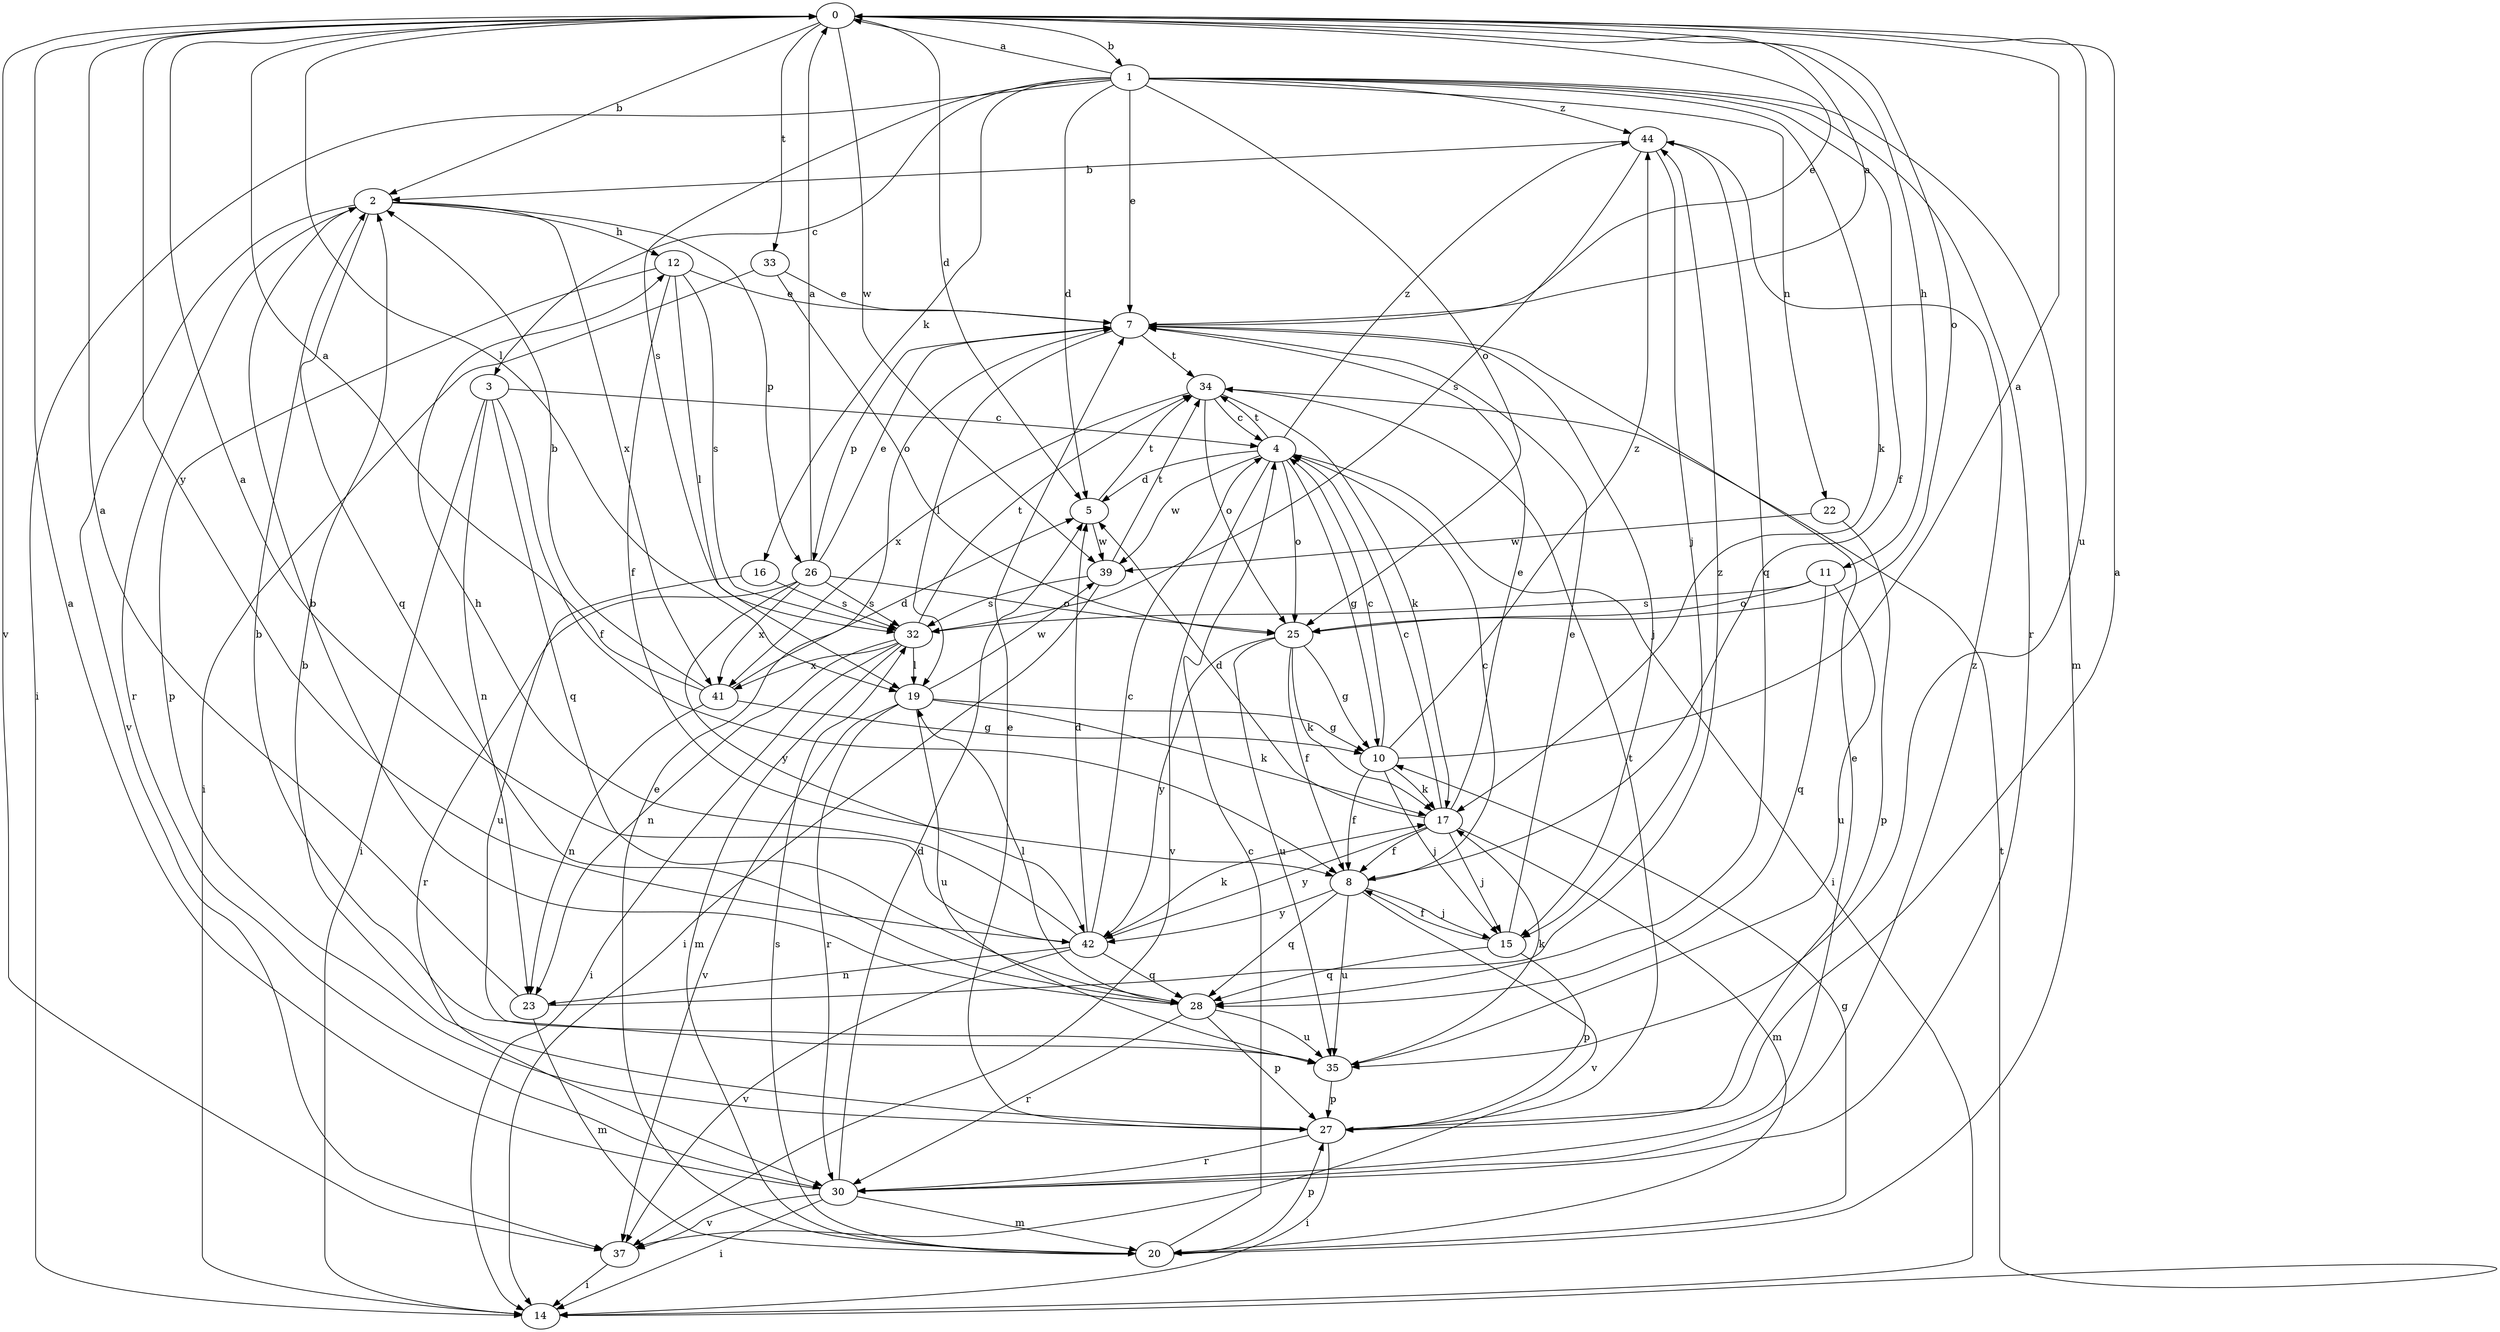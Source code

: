 strict digraph  {
0;
1;
2;
3;
4;
5;
7;
8;
10;
11;
12;
14;
15;
16;
17;
19;
20;
22;
23;
25;
26;
27;
28;
30;
32;
33;
34;
35;
37;
39;
41;
42;
44;
0 -> 1  [label=b];
0 -> 2  [label=b];
0 -> 5  [label=d];
0 -> 7  [label=e];
0 -> 11  [label=h];
0 -> 19  [label=l];
0 -> 25  [label=o];
0 -> 33  [label=t];
0 -> 35  [label=u];
0 -> 37  [label=v];
0 -> 39  [label=w];
0 -> 42  [label=y];
1 -> 0  [label=a];
1 -> 3  [label=c];
1 -> 5  [label=d];
1 -> 7  [label=e];
1 -> 8  [label=f];
1 -> 14  [label=i];
1 -> 16  [label=k];
1 -> 17  [label=k];
1 -> 20  [label=m];
1 -> 22  [label=n];
1 -> 25  [label=o];
1 -> 30  [label=r];
1 -> 32  [label=s];
1 -> 44  [label=z];
2 -> 12  [label=h];
2 -> 26  [label=p];
2 -> 28  [label=q];
2 -> 30  [label=r];
2 -> 37  [label=v];
2 -> 41  [label=x];
3 -> 4  [label=c];
3 -> 8  [label=f];
3 -> 14  [label=i];
3 -> 23  [label=n];
3 -> 28  [label=q];
4 -> 5  [label=d];
4 -> 10  [label=g];
4 -> 14  [label=i];
4 -> 25  [label=o];
4 -> 34  [label=t];
4 -> 37  [label=v];
4 -> 39  [label=w];
4 -> 44  [label=z];
5 -> 34  [label=t];
5 -> 39  [label=w];
7 -> 0  [label=a];
7 -> 15  [label=j];
7 -> 19  [label=l];
7 -> 26  [label=p];
7 -> 34  [label=t];
8 -> 4  [label=c];
8 -> 15  [label=j];
8 -> 28  [label=q];
8 -> 35  [label=u];
8 -> 37  [label=v];
8 -> 42  [label=y];
10 -> 0  [label=a];
10 -> 4  [label=c];
10 -> 8  [label=f];
10 -> 15  [label=j];
10 -> 17  [label=k];
10 -> 44  [label=z];
11 -> 25  [label=o];
11 -> 28  [label=q];
11 -> 32  [label=s];
11 -> 35  [label=u];
12 -> 7  [label=e];
12 -> 8  [label=f];
12 -> 19  [label=l];
12 -> 27  [label=p];
12 -> 32  [label=s];
14 -> 34  [label=t];
15 -> 7  [label=e];
15 -> 8  [label=f];
15 -> 27  [label=p];
15 -> 28  [label=q];
16 -> 32  [label=s];
16 -> 35  [label=u];
17 -> 4  [label=c];
17 -> 5  [label=d];
17 -> 7  [label=e];
17 -> 8  [label=f];
17 -> 15  [label=j];
17 -> 20  [label=m];
17 -> 42  [label=y];
19 -> 10  [label=g];
19 -> 17  [label=k];
19 -> 30  [label=r];
19 -> 35  [label=u];
19 -> 37  [label=v];
19 -> 39  [label=w];
20 -> 4  [label=c];
20 -> 7  [label=e];
20 -> 10  [label=g];
20 -> 27  [label=p];
20 -> 32  [label=s];
22 -> 27  [label=p];
22 -> 39  [label=w];
23 -> 0  [label=a];
23 -> 20  [label=m];
23 -> 44  [label=z];
25 -> 8  [label=f];
25 -> 10  [label=g];
25 -> 17  [label=k];
25 -> 35  [label=u];
25 -> 42  [label=y];
26 -> 0  [label=a];
26 -> 7  [label=e];
26 -> 25  [label=o];
26 -> 30  [label=r];
26 -> 32  [label=s];
26 -> 41  [label=x];
26 -> 42  [label=y];
27 -> 0  [label=a];
27 -> 2  [label=b];
27 -> 7  [label=e];
27 -> 14  [label=i];
27 -> 30  [label=r];
27 -> 34  [label=t];
28 -> 2  [label=b];
28 -> 19  [label=l];
28 -> 27  [label=p];
28 -> 30  [label=r];
28 -> 35  [label=u];
30 -> 0  [label=a];
30 -> 5  [label=d];
30 -> 7  [label=e];
30 -> 14  [label=i];
30 -> 20  [label=m];
30 -> 37  [label=v];
30 -> 44  [label=z];
32 -> 14  [label=i];
32 -> 19  [label=l];
32 -> 20  [label=m];
32 -> 23  [label=n];
32 -> 34  [label=t];
32 -> 41  [label=x];
33 -> 7  [label=e];
33 -> 14  [label=i];
33 -> 25  [label=o];
34 -> 4  [label=c];
34 -> 17  [label=k];
34 -> 25  [label=o];
34 -> 41  [label=x];
35 -> 2  [label=b];
35 -> 17  [label=k];
35 -> 27  [label=p];
37 -> 14  [label=i];
39 -> 14  [label=i];
39 -> 32  [label=s];
39 -> 34  [label=t];
41 -> 0  [label=a];
41 -> 2  [label=b];
41 -> 5  [label=d];
41 -> 10  [label=g];
41 -> 23  [label=n];
42 -> 0  [label=a];
42 -> 4  [label=c];
42 -> 5  [label=d];
42 -> 12  [label=h];
42 -> 17  [label=k];
42 -> 23  [label=n];
42 -> 28  [label=q];
42 -> 37  [label=v];
44 -> 2  [label=b];
44 -> 15  [label=j];
44 -> 28  [label=q];
44 -> 32  [label=s];
}
